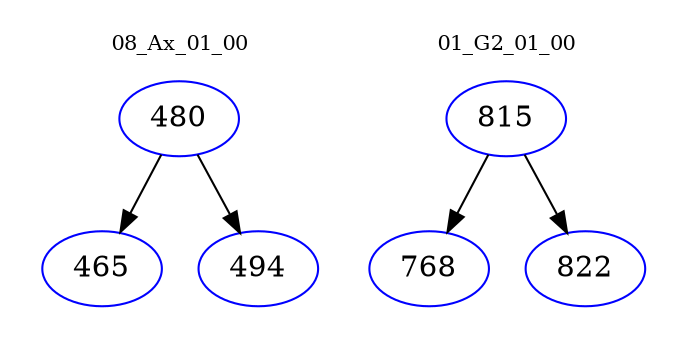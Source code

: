 digraph{
subgraph cluster_0 {
color = white
label = "08_Ax_01_00";
fontsize=10;
T0_480 [label="480", color="blue"]
T0_480 -> T0_465 [color="black"]
T0_465 [label="465", color="blue"]
T0_480 -> T0_494 [color="black"]
T0_494 [label="494", color="blue"]
}
subgraph cluster_1 {
color = white
label = "01_G2_01_00";
fontsize=10;
T1_815 [label="815", color="blue"]
T1_815 -> T1_768 [color="black"]
T1_768 [label="768", color="blue"]
T1_815 -> T1_822 [color="black"]
T1_822 [label="822", color="blue"]
}
}
